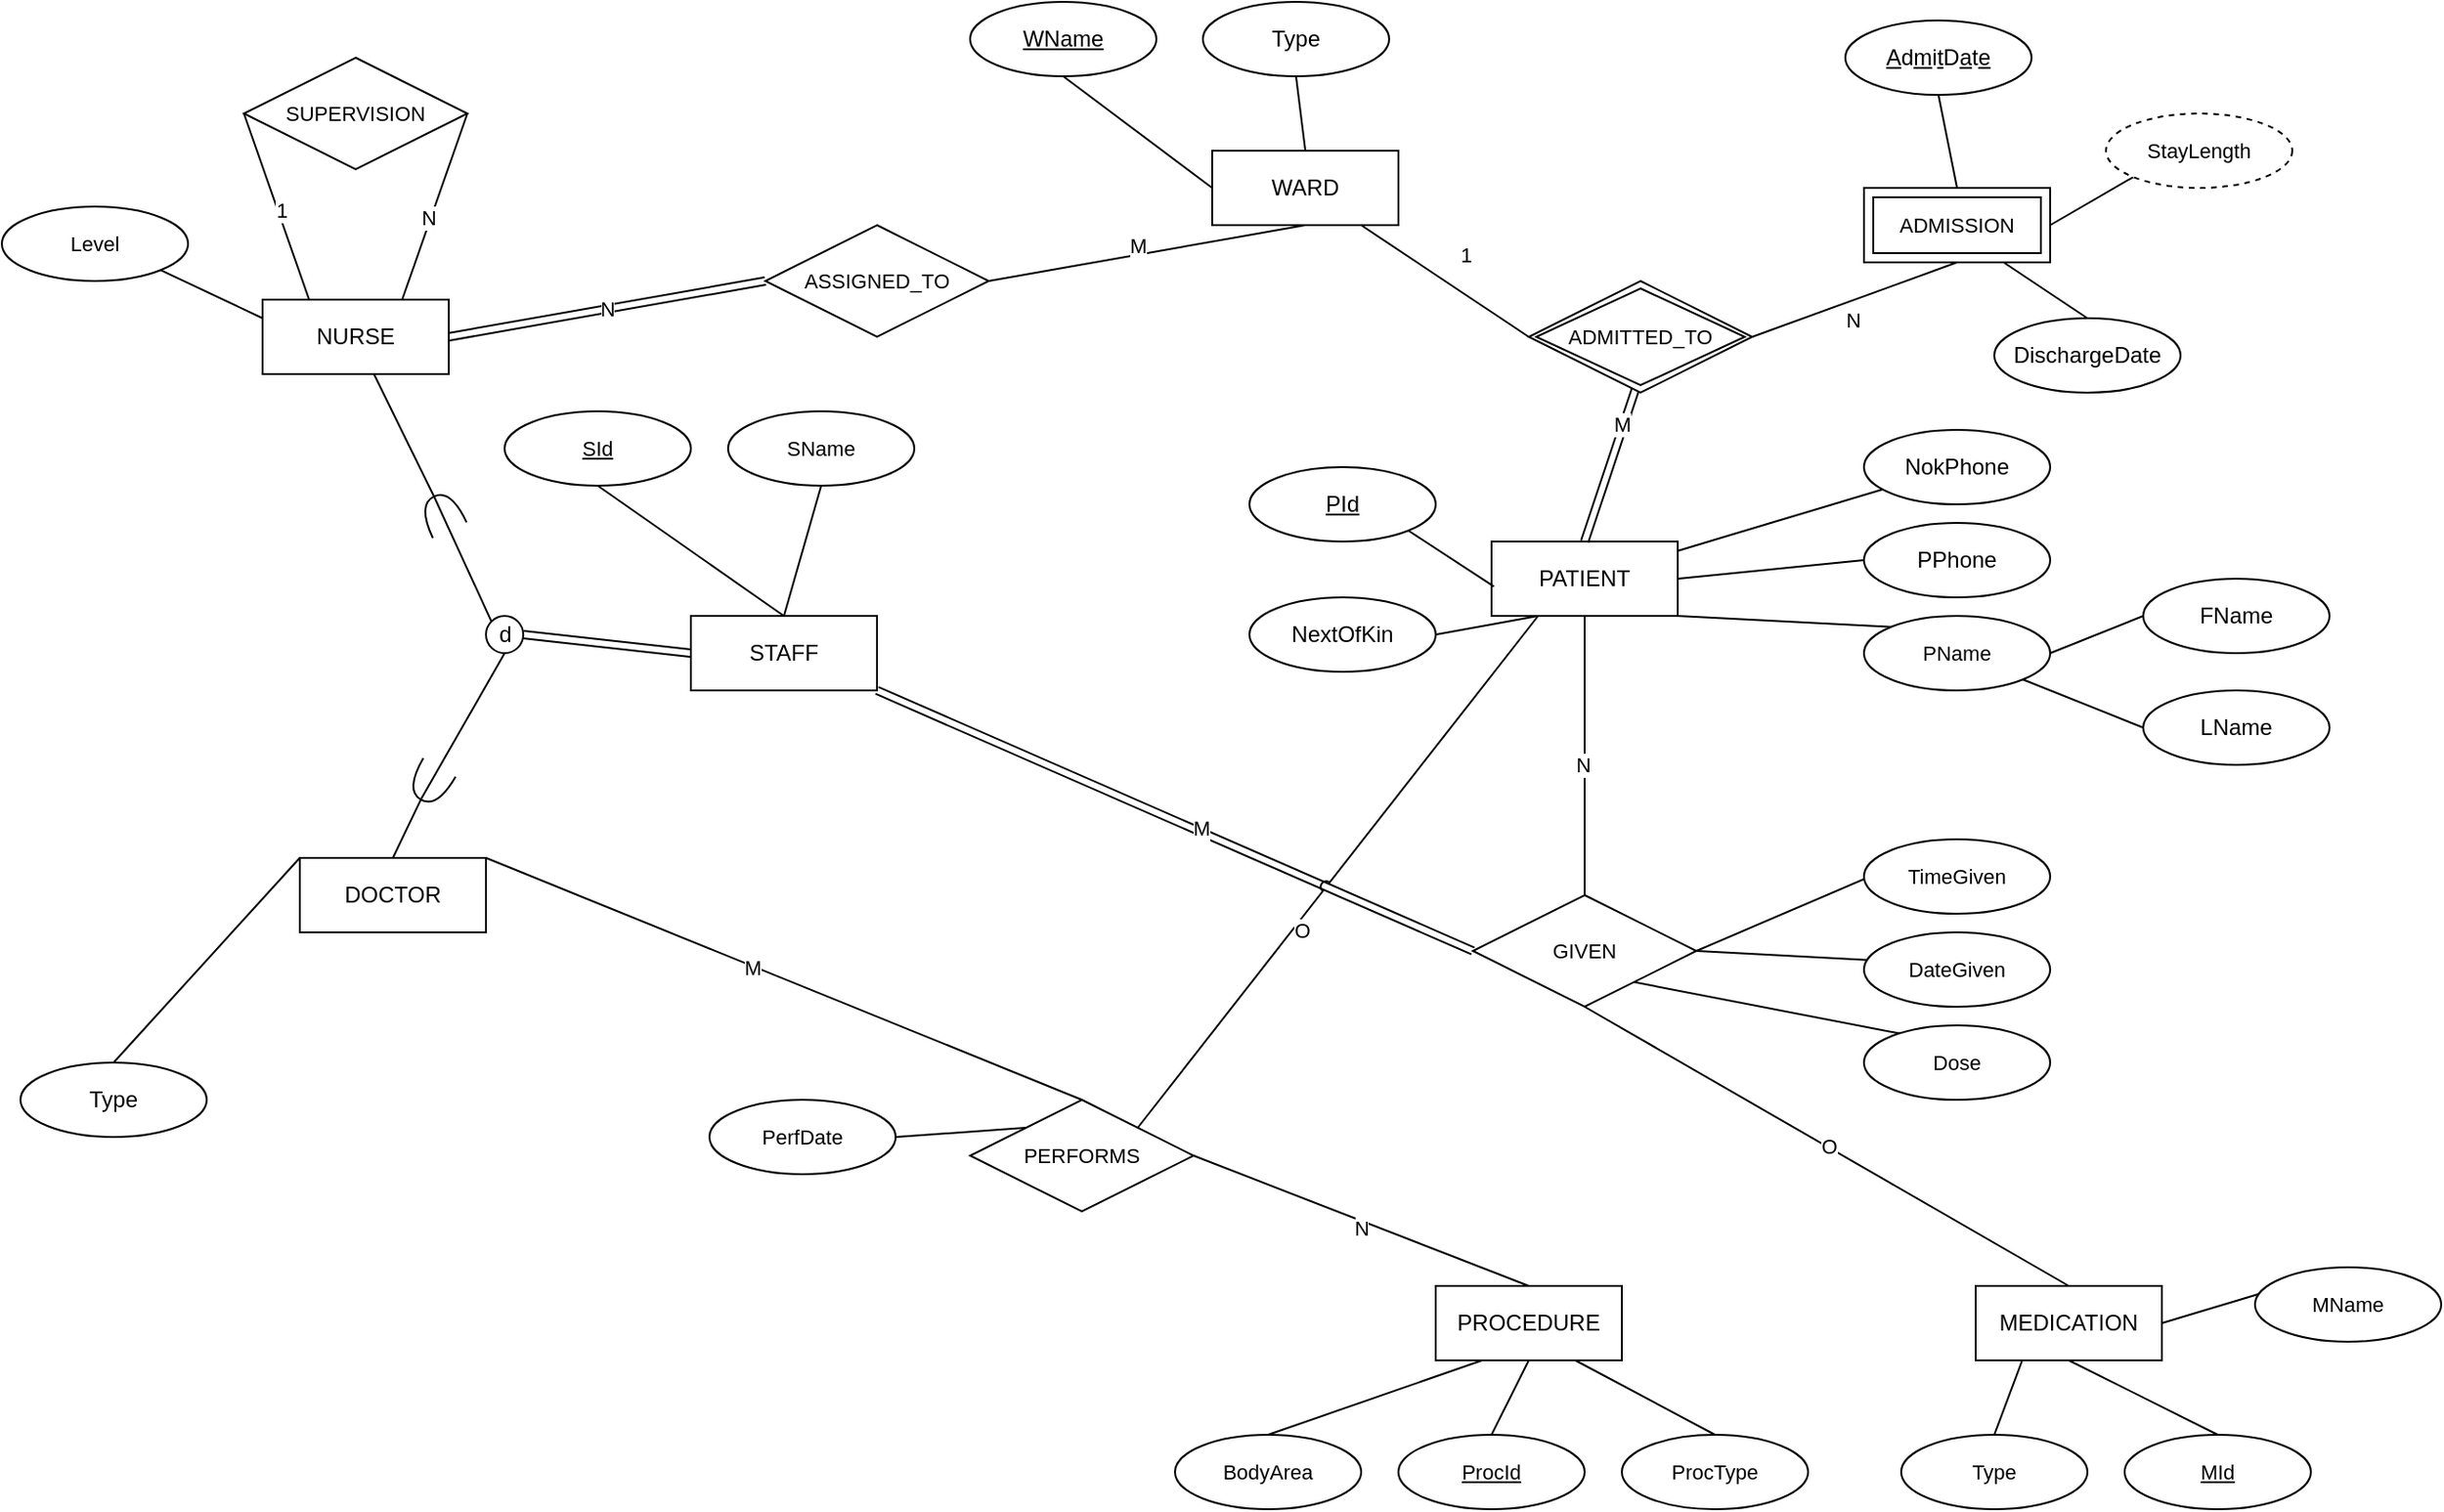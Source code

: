 <mxfile version="24.0.5" type="github">
  <diagram id="R2lEEEUBdFMjLlhIrx00" name="Page-1">
    <mxGraphModel dx="2045" dy="1734" grid="1" gridSize="10" guides="1" tooltips="1" connect="1" arrows="1" fold="1" page="1" pageScale="1" pageWidth="850" pageHeight="1100" math="0" shadow="0" extFonts="Permanent Marker^https://fonts.googleapis.com/css?family=Permanent+Marker">
      <root>
        <mxCell id="0" />
        <mxCell id="1" parent="0" />
        <mxCell id="ScI5mscExajRQAsTkJR8-13" style="edgeStyle=none;rounded=0;orthogonalLoop=1;jettySize=auto;html=1;exitX=1;exitY=0.5;exitDx=0;exitDy=0;entryX=0;entryY=0.5;entryDx=0;entryDy=0;strokeColor=default;align=center;verticalAlign=middle;fontFamily=Helvetica;fontSize=11;fontColor=default;labelBackgroundColor=default;endArrow=none;endFill=0;" edge="1" parent="1" source="v6aNlpMOkfdC5qAsAmF2-1" target="ScI5mscExajRQAsTkJR8-12">
          <mxGeometry relative="1" as="geometry" />
        </mxCell>
        <mxCell id="ScI5mscExajRQAsTkJR8-73" style="edgeStyle=none;rounded=0;orthogonalLoop=1;jettySize=auto;html=1;exitX=1;exitY=1;exitDx=0;exitDy=0;entryX=0;entryY=0;entryDx=0;entryDy=0;strokeColor=default;align=center;verticalAlign=middle;fontFamily=Helvetica;fontSize=11;fontColor=default;labelBackgroundColor=default;endArrow=none;endFill=0;" edge="1" parent="1" source="v6aNlpMOkfdC5qAsAmF2-1" target="ScI5mscExajRQAsTkJR8-72">
          <mxGeometry relative="1" as="geometry" />
        </mxCell>
        <mxCell id="v6aNlpMOkfdC5qAsAmF2-1" value="PATIENT" style="whiteSpace=wrap;html=1;align=center;" parent="1" vertex="1">
          <mxGeometry x="530" y="120" width="100" height="40" as="geometry" />
        </mxCell>
        <mxCell id="ScI5mscExajRQAsTkJR8-15" value="N" style="edgeStyle=none;rounded=0;orthogonalLoop=1;jettySize=auto;html=1;entryX=0;entryY=0.5;entryDx=0;entryDy=0;strokeColor=default;align=center;verticalAlign=middle;fontFamily=Helvetica;fontSize=11;fontColor=default;labelBackgroundColor=default;endArrow=none;endFill=0;exitX=1;exitY=0.5;exitDx=0;exitDy=0;shape=link;" edge="1" parent="1" source="Z5un0xBKWBO0PCInFcz3-3" target="ScI5mscExajRQAsTkJR8-14">
          <mxGeometry relative="1" as="geometry">
            <mxPoint x="120" y="-10" as="sourcePoint" />
          </mxGeometry>
        </mxCell>
        <mxCell id="ScI5mscExajRQAsTkJR8-31" style="edgeStyle=none;rounded=0;orthogonalLoop=1;jettySize=auto;html=1;exitX=1;exitY=1;exitDx=0;exitDy=0;entryX=0;entryY=0.5;entryDx=0;entryDy=0;strokeColor=default;align=center;verticalAlign=middle;fontFamily=Helvetica;fontSize=11;fontColor=default;labelBackgroundColor=default;endArrow=none;endFill=0;shape=link;" edge="1" parent="1" source="v6aNlpMOkfdC5qAsAmF2-2" target="ScI5mscExajRQAsTkJR8-19">
          <mxGeometry relative="1" as="geometry" />
        </mxCell>
        <mxCell id="ScI5mscExajRQAsTkJR8-32" value="M" style="edgeLabel;html=1;align=center;verticalAlign=middle;resizable=0;points=[];fontFamily=Helvetica;fontSize=11;fontColor=default;labelBackgroundColor=default;" vertex="1" connectable="0" parent="ScI5mscExajRQAsTkJR8-31">
          <mxGeometry x="0.081" y="2" relative="1" as="geometry">
            <mxPoint as="offset" />
          </mxGeometry>
        </mxCell>
        <mxCell id="ScI5mscExajRQAsTkJR8-36" style="edgeStyle=none;rounded=0;orthogonalLoop=1;jettySize=auto;html=1;exitX=0.5;exitY=0;exitDx=0;exitDy=0;entryX=0.5;entryY=1;entryDx=0;entryDy=0;strokeColor=default;align=center;verticalAlign=middle;fontFamily=Helvetica;fontSize=11;fontColor=default;labelBackgroundColor=default;endArrow=none;endFill=0;" edge="1" parent="1" source="v6aNlpMOkfdC5qAsAmF2-2" target="ScI5mscExajRQAsTkJR8-35">
          <mxGeometry relative="1" as="geometry" />
        </mxCell>
        <mxCell id="ScI5mscExajRQAsTkJR8-38" style="edgeStyle=none;rounded=0;orthogonalLoop=1;jettySize=auto;html=1;exitX=0.5;exitY=0;exitDx=0;exitDy=0;entryX=0.5;entryY=1;entryDx=0;entryDy=0;strokeColor=default;align=center;verticalAlign=middle;fontFamily=Helvetica;fontSize=11;fontColor=default;labelBackgroundColor=default;endArrow=none;endFill=0;" edge="1" parent="1" source="v6aNlpMOkfdC5qAsAmF2-2" target="ScI5mscExajRQAsTkJR8-37">
          <mxGeometry relative="1" as="geometry" />
        </mxCell>
        <mxCell id="ScI5mscExajRQAsTkJR8-39" style="edgeStyle=none;rounded=0;orthogonalLoop=1;jettySize=auto;html=1;exitX=1;exitY=0;exitDx=0;exitDy=0;entryX=0.5;entryY=0;entryDx=0;entryDy=0;strokeColor=default;align=center;verticalAlign=middle;fontFamily=Helvetica;fontSize=11;fontColor=default;labelBackgroundColor=default;endArrow=none;endFill=0;" edge="1" parent="1" source="Z5un0xBKWBO0PCInFcz3-2" target="ScI5mscExajRQAsTkJR8-28">
          <mxGeometry relative="1" as="geometry" />
        </mxCell>
        <mxCell id="ScI5mscExajRQAsTkJR8-74" value="M" style="edgeLabel;html=1;align=center;verticalAlign=middle;resizable=0;points=[];fontFamily=Helvetica;fontSize=11;fontColor=default;labelBackgroundColor=default;" vertex="1" connectable="0" parent="ScI5mscExajRQAsTkJR8-39">
          <mxGeometry x="-0.108" y="-1" relative="1" as="geometry">
            <mxPoint as="offset" />
          </mxGeometry>
        </mxCell>
        <mxCell id="v6aNlpMOkfdC5qAsAmF2-2" value="STAFF" style="whiteSpace=wrap;html=1;align=center;" parent="1" vertex="1">
          <mxGeometry x="100" y="160" width="100" height="40" as="geometry" />
        </mxCell>
        <mxCell id="ScI5mscExajRQAsTkJR8-18" style="edgeStyle=none;rounded=0;orthogonalLoop=1;jettySize=auto;html=1;entryX=0.5;entryY=1;entryDx=0;entryDy=0;strokeColor=default;align=center;verticalAlign=middle;fontFamily=Helvetica;fontSize=11;fontColor=default;labelBackgroundColor=default;endArrow=none;endFill=0;exitX=0.5;exitY=0;exitDx=0;exitDy=0;" edge="1" parent="1" source="ScI5mscExajRQAsTkJR8-19" target="v6aNlpMOkfdC5qAsAmF2-1">
          <mxGeometry relative="1" as="geometry">
            <mxPoint x="640" y="410" as="sourcePoint" />
          </mxGeometry>
        </mxCell>
        <mxCell id="ScI5mscExajRQAsTkJR8-30" value="N" style="edgeLabel;html=1;align=center;verticalAlign=middle;resizable=0;points=[];fontFamily=Helvetica;fontSize=11;fontColor=default;labelBackgroundColor=default;" vertex="1" connectable="0" parent="ScI5mscExajRQAsTkJR8-18">
          <mxGeometry x="-0.07" y="1" relative="1" as="geometry">
            <mxPoint as="offset" />
          </mxGeometry>
        </mxCell>
        <mxCell id="ScI5mscExajRQAsTkJR8-41" style="edgeStyle=none;rounded=0;orthogonalLoop=1;jettySize=auto;html=1;exitX=0.5;exitY=1;exitDx=0;exitDy=0;entryX=0.5;entryY=0;entryDx=0;entryDy=0;strokeColor=default;align=center;verticalAlign=middle;fontFamily=Helvetica;fontSize=11;fontColor=default;labelBackgroundColor=default;endArrow=none;endFill=0;" edge="1" parent="1" source="v6aNlpMOkfdC5qAsAmF2-3" target="ScI5mscExajRQAsTkJR8-40">
          <mxGeometry relative="1" as="geometry" />
        </mxCell>
        <mxCell id="v6aNlpMOkfdC5qAsAmF2-3" value="MEDICATION" style="whiteSpace=wrap;html=1;align=center;" parent="1" vertex="1">
          <mxGeometry x="790" y="520" width="100" height="40" as="geometry" />
        </mxCell>
        <mxCell id="ScI5mscExajRQAsTkJR8-54" style="edgeStyle=none;rounded=0;orthogonalLoop=1;jettySize=auto;html=1;exitX=0.5;exitY=0;exitDx=0;exitDy=0;entryX=1;entryY=0.5;entryDx=0;entryDy=0;strokeColor=default;align=center;verticalAlign=middle;fontFamily=Helvetica;fontSize=11;fontColor=default;labelBackgroundColor=default;endArrow=none;endFill=0;" edge="1" parent="1" source="v6aNlpMOkfdC5qAsAmF2-4" target="ScI5mscExajRQAsTkJR8-28">
          <mxGeometry relative="1" as="geometry" />
        </mxCell>
        <mxCell id="ScI5mscExajRQAsTkJR8-77" value="N" style="edgeLabel;html=1;align=center;verticalAlign=middle;resizable=0;points=[];fontFamily=Helvetica;fontSize=11;fontColor=default;labelBackgroundColor=default;" vertex="1" connectable="0" parent="ScI5mscExajRQAsTkJR8-54">
          <mxGeometry x="-0.019" y="3" relative="1" as="geometry">
            <mxPoint x="-1" as="offset" />
          </mxGeometry>
        </mxCell>
        <mxCell id="v6aNlpMOkfdC5qAsAmF2-4" value="PROCEDURE" style="whiteSpace=wrap;html=1;align=center;" parent="1" vertex="1">
          <mxGeometry x="500" y="520" width="100" height="40" as="geometry" />
        </mxCell>
        <mxCell id="Z5un0xBKWBO0PCInFcz3-27" style="rounded=0;orthogonalLoop=1;jettySize=auto;html=1;exitX=0;exitY=0.5;exitDx=0;exitDy=0;entryX=0.5;entryY=1;entryDx=0;entryDy=0;endArrow=none;endFill=0;" parent="1" source="v6aNlpMOkfdC5qAsAmF2-5" target="Z5un0xBKWBO0PCInFcz3-25" edge="1">
          <mxGeometry relative="1" as="geometry" />
        </mxCell>
        <mxCell id="Z5un0xBKWBO0PCInFcz3-28" style="rounded=0;orthogonalLoop=1;jettySize=auto;html=1;exitX=0.5;exitY=0;exitDx=0;exitDy=0;entryX=0.5;entryY=1;entryDx=0;entryDy=0;endArrow=none;endFill=0;" parent="1" source="v6aNlpMOkfdC5qAsAmF2-5" target="Z5un0xBKWBO0PCInFcz3-26" edge="1">
          <mxGeometry relative="1" as="geometry" />
        </mxCell>
        <mxCell id="v6aNlpMOkfdC5qAsAmF2-5" value="WARD" style="whiteSpace=wrap;html=1;align=center;" parent="1" vertex="1">
          <mxGeometry x="380" y="-90" width="100" height="40" as="geometry" />
        </mxCell>
        <mxCell id="Z5un0xBKWBO0PCInFcz3-2" value="DOCTOR" style="whiteSpace=wrap;html=1;align=center;" parent="1" vertex="1">
          <mxGeometry x="-110" y="290" width="100" height="40" as="geometry" />
        </mxCell>
        <mxCell id="Z5un0xBKWBO0PCInFcz3-3" value="NURSE" style="whiteSpace=wrap;html=1;align=center;" parent="1" vertex="1">
          <mxGeometry x="-130" y="-10" width="100" height="40" as="geometry" />
        </mxCell>
        <mxCell id="Z5un0xBKWBO0PCInFcz3-6" style="rounded=0;orthogonalLoop=1;jettySize=auto;html=1;exitX=0.5;exitY=0;exitDx=0;exitDy=0;entryX=0;entryY=0;entryDx=0;entryDy=0;endArrow=none;endFill=0;" parent="1" source="Z5un0xBKWBO0PCInFcz3-5" target="Z5un0xBKWBO0PCInFcz3-2" edge="1">
          <mxGeometry relative="1" as="geometry" />
        </mxCell>
        <mxCell id="Z5un0xBKWBO0PCInFcz3-5" value="Type" style="ellipse;whiteSpace=wrap;html=1;align=center;" parent="1" vertex="1">
          <mxGeometry x="-260" y="400" width="100" height="40" as="geometry" />
        </mxCell>
        <mxCell id="Z5un0xBKWBO0PCInFcz3-17" style="rounded=0;orthogonalLoop=1;jettySize=auto;html=1;entryX=0.5;entryY=0;entryDx=0;entryDy=0;endArrow=none;endFill=0;exitX=1;exitY=0.5;exitDx=0;exitDy=0;exitPerimeter=0;" parent="1" source="ScI5mscExajRQAsTkJR8-70" target="Z5un0xBKWBO0PCInFcz3-2" edge="1">
          <mxGeometry relative="1" as="geometry">
            <mxPoint x="40" y="240" as="sourcePoint" />
          </mxGeometry>
        </mxCell>
        <mxCell id="Z5un0xBKWBO0PCInFcz3-18" style="rounded=0;orthogonalLoop=1;jettySize=auto;html=1;exitX=1;exitY=0.5;exitDx=0;exitDy=0;exitPerimeter=0;endArrow=none;endFill=0;" parent="1" source="ScI5mscExajRQAsTkJR8-67" target="Z5un0xBKWBO0PCInFcz3-3" edge="1">
          <mxGeometry relative="1" as="geometry">
            <mxPoint x="40" y="240" as="sourcePoint" />
          </mxGeometry>
        </mxCell>
        <mxCell id="Z5un0xBKWBO0PCInFcz3-9" value="d" style="verticalLabelPosition=middle;verticalAlign=middle;html=1;shape=mxgraph.flowchart.on-page_reference;labelPosition=center;align=center;" parent="1" vertex="1">
          <mxGeometry x="-10" y="160" width="20" height="20" as="geometry" />
        </mxCell>
        <mxCell id="Z5un0xBKWBO0PCInFcz3-12" style="edgeStyle=orthogonalEdgeStyle;rounded=0;orthogonalLoop=1;jettySize=auto;html=1;exitX=0.5;exitY=1;exitDx=0;exitDy=0;" parent="1" source="v6aNlpMOkfdC5qAsAmF2-2" target="v6aNlpMOkfdC5qAsAmF2-2" edge="1">
          <mxGeometry relative="1" as="geometry" />
        </mxCell>
        <mxCell id="Z5un0xBKWBO0PCInFcz3-15" value="" style="endArrow=none;html=1;rounded=0;exitX=0;exitY=0.5;exitDx=0;exitDy=0;entryX=1;entryY=0.5;entryDx=0;entryDy=0;entryPerimeter=0;horizontal=1;shape=link;" parent="1" source="v6aNlpMOkfdC5qAsAmF2-2" target="Z5un0xBKWBO0PCInFcz3-9" edge="1">
          <mxGeometry relative="1" as="geometry">
            <mxPoint x="220" y="280" as="sourcePoint" />
            <mxPoint x="380" y="280" as="targetPoint" />
          </mxGeometry>
        </mxCell>
        <mxCell id="Z5un0xBKWBO0PCInFcz3-22" style="rounded=0;orthogonalLoop=1;jettySize=auto;html=1;endArrow=none;endFill=0;exitX=0;exitY=0.5;exitDx=0;exitDy=0;" parent="1" source="Z5un0xBKWBO0PCInFcz3-33" target="v6aNlpMOkfdC5qAsAmF2-5" edge="1">
          <mxGeometry relative="1" as="geometry">
            <mxPoint x="630" y="100" as="sourcePoint" />
          </mxGeometry>
        </mxCell>
        <mxCell id="Z5un0xBKWBO0PCInFcz3-24" value="1" style="edgeLabel;html=1;align=center;verticalAlign=middle;resizable=0;points=[];" parent="Z5un0xBKWBO0PCInFcz3-22" vertex="1" connectable="0">
          <mxGeometry x="0.069" y="-1" relative="1" as="geometry">
            <mxPoint x="13" y="-11" as="offset" />
          </mxGeometry>
        </mxCell>
        <mxCell id="Z5un0xBKWBO0PCInFcz3-20" style="rounded=0;orthogonalLoop=1;jettySize=auto;html=1;exitX=0.5;exitY=0;exitDx=0;exitDy=0;entryX=0.5;entryY=0.833;entryDx=0;entryDy=0;entryPerimeter=0;endArrow=none;endFill=0;shape=link;" parent="1" source="v6aNlpMOkfdC5qAsAmF2-1" target="Z5un0xBKWBO0PCInFcz3-33" edge="1">
          <mxGeometry relative="1" as="geometry">
            <mxPoint x="630.84" y="157.06" as="targetPoint" />
          </mxGeometry>
        </mxCell>
        <mxCell id="Z5un0xBKWBO0PCInFcz3-23" value="M" style="edgeLabel;html=1;align=center;verticalAlign=middle;resizable=0;points=[];" parent="Z5un0xBKWBO0PCInFcz3-20" vertex="1" connectable="0">
          <mxGeometry x="0.009" y="-2" relative="1" as="geometry">
            <mxPoint x="3" y="-18" as="offset" />
          </mxGeometry>
        </mxCell>
        <mxCell id="Z5un0xBKWBO0PCInFcz3-25" value="&lt;u&gt;WName&lt;/u&gt;" style="ellipse;whiteSpace=wrap;html=1;align=center;" parent="1" vertex="1">
          <mxGeometry x="250" y="-170" width="100" height="40" as="geometry" />
        </mxCell>
        <mxCell id="Z5un0xBKWBO0PCInFcz3-26" value="Type" style="ellipse;whiteSpace=wrap;html=1;align=center;" parent="1" vertex="1">
          <mxGeometry x="375" y="-170" width="100" height="40" as="geometry" />
        </mxCell>
        <mxCell id="Z5un0xBKWBO0PCInFcz3-32" value="DischargeDate" style="ellipse;whiteSpace=wrap;html=1;align=center;" parent="1" vertex="1">
          <mxGeometry x="800" width="100" height="40" as="geometry" />
        </mxCell>
        <mxCell id="Z5un0xBKWBO0PCInFcz3-33" value="ADMITTED_TO" style="shape=rhombus;double=1;perimeter=rhombusPerimeter;whiteSpace=wrap;html=1;align=center;fontFamily=Helvetica;fontSize=11;fontColor=default;labelBackgroundColor=default;" parent="1" vertex="1">
          <mxGeometry x="550" y="-20" width="120" height="60" as="geometry" />
        </mxCell>
        <mxCell id="Z5un0xBKWBO0PCInFcz3-35" style="edgeStyle=none;rounded=0;orthogonalLoop=1;jettySize=auto;html=1;exitX=0.5;exitY=1;exitDx=0;exitDy=0;entryX=1;entryY=0.5;entryDx=0;entryDy=0;strokeColor=default;align=center;verticalAlign=middle;fontFamily=Helvetica;fontSize=11;fontColor=default;labelBackgroundColor=default;endArrow=none;endFill=0;" parent="1" source="Z5un0xBKWBO0PCInFcz3-38" target="Z5un0xBKWBO0PCInFcz3-33" edge="1">
          <mxGeometry relative="1" as="geometry">
            <mxPoint x="750" y="70" as="sourcePoint" />
          </mxGeometry>
        </mxCell>
        <mxCell id="Z5un0xBKWBO0PCInFcz3-41" value="N" style="edgeLabel;html=1;align=center;verticalAlign=middle;resizable=0;points=[];fontFamily=Helvetica;fontSize=11;fontColor=default;labelBackgroundColor=default;" parent="Z5un0xBKWBO0PCInFcz3-35" vertex="1" connectable="0">
          <mxGeometry x="0.281" y="1" relative="1" as="geometry">
            <mxPoint x="14" y="4" as="offset" />
          </mxGeometry>
        </mxCell>
        <mxCell id="Z5un0xBKWBO0PCInFcz3-36" style="edgeStyle=none;rounded=0;orthogonalLoop=1;jettySize=auto;html=1;entryX=0.5;entryY=0;entryDx=0;entryDy=0;strokeColor=default;align=center;verticalAlign=middle;fontFamily=Helvetica;fontSize=11;fontColor=default;labelBackgroundColor=default;endArrow=none;endFill=0;exitX=0.5;exitY=1;exitDx=0;exitDy=0;" parent="1" source="ScI5mscExajRQAsTkJR8-1" target="Z5un0xBKWBO0PCInFcz3-38" edge="1">
          <mxGeometry relative="1" as="geometry">
            <mxPoint x="750" y="30" as="targetPoint" />
            <mxPoint x="800" y="-20" as="sourcePoint" />
          </mxGeometry>
        </mxCell>
        <mxCell id="Z5un0xBKWBO0PCInFcz3-37" style="edgeStyle=none;rounded=0;orthogonalLoop=1;jettySize=auto;html=1;exitX=0.5;exitY=0;exitDx=0;exitDy=0;entryX=0.75;entryY=1;entryDx=0;entryDy=0;strokeColor=default;align=center;verticalAlign=middle;fontFamily=Helvetica;fontSize=11;fontColor=default;labelBackgroundColor=default;endArrow=none;endFill=0;" parent="1" source="Z5un0xBKWBO0PCInFcz3-32" target="Z5un0xBKWBO0PCInFcz3-38" edge="1">
          <mxGeometry relative="1" as="geometry">
            <mxPoint x="750" y="70" as="targetPoint" />
          </mxGeometry>
        </mxCell>
        <mxCell id="Z5un0xBKWBO0PCInFcz3-40" style="edgeStyle=none;rounded=0;orthogonalLoop=1;jettySize=auto;html=1;exitX=1;exitY=0.5;exitDx=0;exitDy=0;entryX=0;entryY=1;entryDx=0;entryDy=0;strokeColor=default;align=center;verticalAlign=middle;fontFamily=Helvetica;fontSize=11;fontColor=default;labelBackgroundColor=default;endArrow=none;endFill=0;" parent="1" source="Z5un0xBKWBO0PCInFcz3-38" target="Z5un0xBKWBO0PCInFcz3-39" edge="1">
          <mxGeometry relative="1" as="geometry" />
        </mxCell>
        <mxCell id="Z5un0xBKWBO0PCInFcz3-38" value="ADMISSION" style="shape=ext;margin=3;double=1;whiteSpace=wrap;html=1;align=center;fontFamily=Helvetica;fontSize=11;fontColor=default;labelBackgroundColor=default;" parent="1" vertex="1">
          <mxGeometry x="730" y="-70" width="100" height="40" as="geometry" />
        </mxCell>
        <mxCell id="Z5un0xBKWBO0PCInFcz3-39" value="StayLength" style="ellipse;whiteSpace=wrap;html=1;align=center;dashed=1;fontFamily=Helvetica;fontSize=11;fontColor=default;labelBackgroundColor=default;" parent="1" vertex="1">
          <mxGeometry x="860" y="-110" width="100" height="40" as="geometry" />
        </mxCell>
        <mxCell id="ScI5mscExajRQAsTkJR8-1" value="&lt;u&gt;A&lt;/u&gt;d&lt;u&gt;m&lt;/u&gt;i&lt;u&gt;t&lt;/u&gt;D&lt;u&gt;a&lt;/u&gt;t&lt;u&gt;e&lt;/u&gt;" style="ellipse;whiteSpace=wrap;html=1;align=center;" vertex="1" parent="1">
          <mxGeometry x="720" y="-160" width="100" height="40" as="geometry" />
        </mxCell>
        <mxCell id="ScI5mscExajRQAsTkJR8-9" style="edgeStyle=none;rounded=0;orthogonalLoop=1;jettySize=auto;html=1;exitX=0;exitY=0.5;exitDx=0;exitDy=0;entryX=1;entryY=0.5;entryDx=0;entryDy=0;strokeColor=default;align=center;verticalAlign=middle;fontFamily=Helvetica;fontSize=11;fontColor=default;labelBackgroundColor=default;endArrow=none;endFill=0;" edge="1" parent="1" source="ScI5mscExajRQAsTkJR8-2" target="ScI5mscExajRQAsTkJR8-72">
          <mxGeometry relative="1" as="geometry" />
        </mxCell>
        <mxCell id="ScI5mscExajRQAsTkJR8-2" value="FName" style="ellipse;whiteSpace=wrap;html=1;align=center;" vertex="1" parent="1">
          <mxGeometry x="880" y="140" width="100" height="40" as="geometry" />
        </mxCell>
        <mxCell id="ScI5mscExajRQAsTkJR8-8" style="edgeStyle=none;rounded=0;orthogonalLoop=1;jettySize=auto;html=1;exitX=0;exitY=0.5;exitDx=0;exitDy=0;strokeColor=default;align=center;verticalAlign=middle;fontFamily=Helvetica;fontSize=11;fontColor=default;labelBackgroundColor=default;endArrow=none;endFill=0;entryX=1;entryY=1;entryDx=0;entryDy=0;" edge="1" parent="1" source="ScI5mscExajRQAsTkJR8-3" target="ScI5mscExajRQAsTkJR8-72">
          <mxGeometry relative="1" as="geometry">
            <mxPoint x="660" y="260" as="targetPoint" />
          </mxGeometry>
        </mxCell>
        <mxCell id="ScI5mscExajRQAsTkJR8-3" value="LName" style="ellipse;whiteSpace=wrap;html=1;align=center;" vertex="1" parent="1">
          <mxGeometry x="880" y="200" width="100" height="40" as="geometry" />
        </mxCell>
        <mxCell id="ScI5mscExajRQAsTkJR8-7" style="edgeStyle=none;rounded=0;orthogonalLoop=1;jettySize=auto;html=1;exitX=1;exitY=0.5;exitDx=0;exitDy=0;entryX=0.25;entryY=1;entryDx=0;entryDy=0;strokeColor=default;align=center;verticalAlign=middle;fontFamily=Helvetica;fontSize=11;fontColor=default;labelBackgroundColor=default;endArrow=none;endFill=0;" edge="1" parent="1" source="ScI5mscExajRQAsTkJR8-4" target="v6aNlpMOkfdC5qAsAmF2-1">
          <mxGeometry relative="1" as="geometry" />
        </mxCell>
        <mxCell id="ScI5mscExajRQAsTkJR8-4" value="NextOfKin" style="ellipse;whiteSpace=wrap;html=1;align=center;" vertex="1" parent="1">
          <mxGeometry x="400" y="150" width="100" height="40" as="geometry" />
        </mxCell>
        <mxCell id="ScI5mscExajRQAsTkJR8-5" value="&lt;u&gt;PId&lt;/u&gt;" style="ellipse;whiteSpace=wrap;html=1;align=center;" vertex="1" parent="1">
          <mxGeometry x="400" y="80" width="100" height="40" as="geometry" />
        </mxCell>
        <mxCell id="ScI5mscExajRQAsTkJR8-6" style="rounded=0;orthogonalLoop=1;jettySize=auto;html=1;exitX=1;exitY=1;exitDx=0;exitDy=0;entryX=0.013;entryY=0.605;entryDx=0;entryDy=0;entryPerimeter=0;endArrow=none;endFill=0;" edge="1" parent="1" source="ScI5mscExajRQAsTkJR8-5" target="v6aNlpMOkfdC5qAsAmF2-1">
          <mxGeometry relative="1" as="geometry" />
        </mxCell>
        <mxCell id="ScI5mscExajRQAsTkJR8-11" value="" style="edgeStyle=none;rounded=0;orthogonalLoop=1;jettySize=auto;html=1;strokeColor=default;align=center;verticalAlign=middle;fontFamily=Helvetica;fontSize=11;fontColor=default;labelBackgroundColor=default;endArrow=none;endFill=0;" edge="1" parent="1" source="ScI5mscExajRQAsTkJR8-10" target="v6aNlpMOkfdC5qAsAmF2-1">
          <mxGeometry relative="1" as="geometry" />
        </mxCell>
        <mxCell id="ScI5mscExajRQAsTkJR8-10" value="NokPhone" style="ellipse;whiteSpace=wrap;html=1;align=center;" vertex="1" parent="1">
          <mxGeometry x="730" y="60" width="100" height="40" as="geometry" />
        </mxCell>
        <mxCell id="ScI5mscExajRQAsTkJR8-12" value="PPhone" style="ellipse;whiteSpace=wrap;html=1;align=center;" vertex="1" parent="1">
          <mxGeometry x="730" y="110" width="100" height="40" as="geometry" />
        </mxCell>
        <mxCell id="ScI5mscExajRQAsTkJR8-14" value="ASSIGNED_TO" style="shape=rhombus;perimeter=rhombusPerimeter;whiteSpace=wrap;html=1;align=center;fontFamily=Helvetica;fontSize=11;fontColor=default;labelBackgroundColor=default;" vertex="1" parent="1">
          <mxGeometry x="140" y="-50" width="120" height="60" as="geometry" />
        </mxCell>
        <mxCell id="ScI5mscExajRQAsTkJR8-16" style="edgeStyle=none;rounded=0;orthogonalLoop=1;jettySize=auto;html=1;exitX=0.5;exitY=1;exitDx=0;exitDy=0;entryX=1;entryY=0.5;entryDx=0;entryDy=0;strokeColor=default;align=center;verticalAlign=middle;fontFamily=Helvetica;fontSize=11;fontColor=default;labelBackgroundColor=default;endArrow=none;endFill=0;" edge="1" parent="1" source="v6aNlpMOkfdC5qAsAmF2-5" target="ScI5mscExajRQAsTkJR8-14">
          <mxGeometry relative="1" as="geometry" />
        </mxCell>
        <mxCell id="ScI5mscExajRQAsTkJR8-17" value="M" style="edgeLabel;html=1;align=center;verticalAlign=middle;resizable=0;points=[];fontFamily=Helvetica;fontSize=11;fontColor=default;labelBackgroundColor=default;" vertex="1" connectable="0" parent="ScI5mscExajRQAsTkJR8-16">
          <mxGeometry x="0.056" y="-5" relative="1" as="geometry">
            <mxPoint as="offset" />
          </mxGeometry>
        </mxCell>
        <mxCell id="ScI5mscExajRQAsTkJR8-20" value="O" style="edgeStyle=none;rounded=0;orthogonalLoop=1;jettySize=auto;html=1;exitX=0.5;exitY=1;exitDx=0;exitDy=0;entryX=0.5;entryY=0;entryDx=0;entryDy=0;strokeColor=default;align=center;verticalAlign=middle;fontFamily=Helvetica;fontSize=11;fontColor=default;labelBackgroundColor=default;endArrow=none;endFill=0;" edge="1" parent="1" source="ScI5mscExajRQAsTkJR8-19" target="v6aNlpMOkfdC5qAsAmF2-3">
          <mxGeometry x="0.006" relative="1" as="geometry">
            <mxPoint as="offset" />
          </mxGeometry>
        </mxCell>
        <mxCell id="ScI5mscExajRQAsTkJR8-22" style="edgeStyle=none;rounded=0;orthogonalLoop=1;jettySize=auto;html=1;exitX=0;exitY=0.5;exitDx=0;exitDy=0;entryX=1;entryY=0.5;entryDx=0;entryDy=0;strokeColor=default;align=center;verticalAlign=middle;fontFamily=Helvetica;fontSize=11;fontColor=default;labelBackgroundColor=default;endArrow=none;endFill=0;" edge="1" parent="1" source="ScI5mscExajRQAsTkJR8-19" target="ScI5mscExajRQAsTkJR8-21">
          <mxGeometry relative="1" as="geometry" />
        </mxCell>
        <mxCell id="ScI5mscExajRQAsTkJR8-26" style="edgeStyle=none;rounded=0;orthogonalLoop=1;jettySize=auto;html=1;exitX=1;exitY=0.5;exitDx=0;exitDy=0;entryX=0.5;entryY=0;entryDx=0;entryDy=0;strokeColor=default;align=center;verticalAlign=middle;fontFamily=Helvetica;fontSize=11;fontColor=default;labelBackgroundColor=default;endArrow=none;endFill=0;" edge="1" parent="1" source="ScI5mscExajRQAsTkJR8-19" target="ScI5mscExajRQAsTkJR8-25">
          <mxGeometry relative="1" as="geometry" />
        </mxCell>
        <mxCell id="ScI5mscExajRQAsTkJR8-19" value="GIVEN" style="shape=rhombus;perimeter=rhombusPerimeter;whiteSpace=wrap;html=1;align=center;fontFamily=Helvetica;fontSize=11;fontColor=default;labelBackgroundColor=default;" vertex="1" parent="1">
          <mxGeometry x="520" y="310" width="120" height="60" as="geometry" />
        </mxCell>
        <mxCell id="ScI5mscExajRQAsTkJR8-21" value="Dose" style="ellipse;whiteSpace=wrap;html=1;align=center;fontFamily=Helvetica;fontSize=11;fontColor=default;labelBackgroundColor=default;" vertex="1" parent="1">
          <mxGeometry x="730" y="380" width="100" height="40" as="geometry" />
        </mxCell>
        <mxCell id="ScI5mscExajRQAsTkJR8-24" style="edgeStyle=none;rounded=0;orthogonalLoop=1;jettySize=auto;html=1;exitX=1;exitY=0.5;exitDx=0;exitDy=0;entryX=1;entryY=0.5;entryDx=0;entryDy=0;strokeColor=default;align=center;verticalAlign=middle;fontFamily=Helvetica;fontSize=11;fontColor=default;labelBackgroundColor=default;endArrow=none;endFill=0;" edge="1" parent="1" source="ScI5mscExajRQAsTkJR8-23" target="ScI5mscExajRQAsTkJR8-19">
          <mxGeometry relative="1" as="geometry" />
        </mxCell>
        <mxCell id="ScI5mscExajRQAsTkJR8-23" value="DateGiven" style="ellipse;whiteSpace=wrap;html=1;align=center;fontFamily=Helvetica;fontSize=11;fontColor=default;labelBackgroundColor=default;" vertex="1" parent="1">
          <mxGeometry x="730" y="330" width="100" height="40" as="geometry" />
        </mxCell>
        <mxCell id="ScI5mscExajRQAsTkJR8-25" value="TimeGiven" style="ellipse;whiteSpace=wrap;html=1;align=center;fontFamily=Helvetica;fontSize=11;fontColor=default;labelBackgroundColor=default;" vertex="1" parent="1">
          <mxGeometry x="730" y="280" width="100" height="40" as="geometry" />
        </mxCell>
        <mxCell id="ScI5mscExajRQAsTkJR8-56" style="edgeStyle=none;rounded=0;orthogonalLoop=1;jettySize=auto;html=1;exitX=1;exitY=0;exitDx=0;exitDy=0;entryX=0.25;entryY=1;entryDx=0;entryDy=0;strokeColor=default;align=center;verticalAlign=middle;fontFamily=Helvetica;fontSize=11;fontColor=default;labelBackgroundColor=default;endArrow=none;endFill=0;jumpStyle=arc;" edge="1" parent="1" source="ScI5mscExajRQAsTkJR8-28" target="v6aNlpMOkfdC5qAsAmF2-1">
          <mxGeometry relative="1" as="geometry" />
        </mxCell>
        <mxCell id="ScI5mscExajRQAsTkJR8-75" value="O" style="edgeLabel;html=1;align=center;verticalAlign=middle;resizable=0;points=[];fontFamily=Helvetica;fontSize=11;fontColor=default;labelBackgroundColor=default;" vertex="1" connectable="0" parent="ScI5mscExajRQAsTkJR8-56">
          <mxGeometry x="-0.21" y="-4" relative="1" as="geometry">
            <mxPoint as="offset" />
          </mxGeometry>
        </mxCell>
        <mxCell id="ScI5mscExajRQAsTkJR8-28" value="PERFORMS" style="shape=rhombus;perimeter=rhombusPerimeter;whiteSpace=wrap;html=1;align=center;fontFamily=Helvetica;fontSize=11;fontColor=default;labelBackgroundColor=default;" vertex="1" parent="1">
          <mxGeometry x="250" y="420" width="120" height="60" as="geometry" />
        </mxCell>
        <mxCell id="ScI5mscExajRQAsTkJR8-35" value="&lt;u&gt;SId&lt;/u&gt;" style="ellipse;whiteSpace=wrap;html=1;align=center;fontFamily=Helvetica;fontSize=11;fontColor=default;labelBackgroundColor=default;" vertex="1" parent="1">
          <mxGeometry y="50" width="100" height="40" as="geometry" />
        </mxCell>
        <mxCell id="ScI5mscExajRQAsTkJR8-37" value="SName" style="ellipse;whiteSpace=wrap;html=1;align=center;fontFamily=Helvetica;fontSize=11;fontColor=default;labelBackgroundColor=default;" vertex="1" parent="1">
          <mxGeometry x="120" y="50" width="100" height="40" as="geometry" />
        </mxCell>
        <mxCell id="ScI5mscExajRQAsTkJR8-40" value="&lt;u&gt;MId&lt;/u&gt;" style="ellipse;whiteSpace=wrap;html=1;align=center;fontFamily=Helvetica;fontSize=11;fontColor=default;labelBackgroundColor=default;" vertex="1" parent="1">
          <mxGeometry x="870" y="600" width="100" height="40" as="geometry" />
        </mxCell>
        <mxCell id="ScI5mscExajRQAsTkJR8-43" style="edgeStyle=none;rounded=0;orthogonalLoop=1;jettySize=auto;html=1;exitX=0.5;exitY=0;exitDx=0;exitDy=0;entryX=1;entryY=0.5;entryDx=0;entryDy=0;strokeColor=default;align=center;verticalAlign=middle;fontFamily=Helvetica;fontSize=11;fontColor=default;labelBackgroundColor=default;endArrow=none;endFill=0;" edge="1" parent="1" source="ScI5mscExajRQAsTkJR8-42" target="v6aNlpMOkfdC5qAsAmF2-3">
          <mxGeometry relative="1" as="geometry" />
        </mxCell>
        <mxCell id="ScI5mscExajRQAsTkJR8-42" value="MName" style="ellipse;whiteSpace=wrap;html=1;align=center;fontFamily=Helvetica;fontSize=11;fontColor=default;labelBackgroundColor=default;" vertex="1" parent="1">
          <mxGeometry x="940" y="510" width="100" height="40" as="geometry" />
        </mxCell>
        <mxCell id="ScI5mscExajRQAsTkJR8-45" style="edgeStyle=none;rounded=0;orthogonalLoop=1;jettySize=auto;html=1;exitX=0.5;exitY=0;exitDx=0;exitDy=0;entryX=0.25;entryY=1;entryDx=0;entryDy=0;strokeColor=default;align=center;verticalAlign=middle;fontFamily=Helvetica;fontSize=11;fontColor=default;labelBackgroundColor=default;endArrow=none;endFill=0;" edge="1" parent="1" source="ScI5mscExajRQAsTkJR8-44" target="v6aNlpMOkfdC5qAsAmF2-3">
          <mxGeometry relative="1" as="geometry" />
        </mxCell>
        <mxCell id="ScI5mscExajRQAsTkJR8-44" value="Type" style="ellipse;whiteSpace=wrap;html=1;align=center;fontFamily=Helvetica;fontSize=11;fontColor=default;labelBackgroundColor=default;" vertex="1" parent="1">
          <mxGeometry x="750" y="600" width="100" height="40" as="geometry" />
        </mxCell>
        <mxCell id="ScI5mscExajRQAsTkJR8-47" style="edgeStyle=none;rounded=0;orthogonalLoop=1;jettySize=auto;html=1;exitX=0.5;exitY=0;exitDx=0;exitDy=0;entryX=0.5;entryY=1;entryDx=0;entryDy=0;strokeColor=default;align=center;verticalAlign=middle;fontFamily=Helvetica;fontSize=11;fontColor=default;labelBackgroundColor=default;endArrow=none;endFill=0;" edge="1" parent="1" source="ScI5mscExajRQAsTkJR8-46" target="v6aNlpMOkfdC5qAsAmF2-4">
          <mxGeometry relative="1" as="geometry" />
        </mxCell>
        <mxCell id="ScI5mscExajRQAsTkJR8-46" value="&lt;u&gt;ProcId&lt;/u&gt;" style="ellipse;whiteSpace=wrap;html=1;align=center;fontFamily=Helvetica;fontSize=11;fontColor=default;labelBackgroundColor=default;" vertex="1" parent="1">
          <mxGeometry x="480" y="600" width="100" height="40" as="geometry" />
        </mxCell>
        <mxCell id="ScI5mscExajRQAsTkJR8-49" style="edgeStyle=none;rounded=0;orthogonalLoop=1;jettySize=auto;html=1;exitX=0.5;exitY=0;exitDx=0;exitDy=0;entryX=0.25;entryY=1;entryDx=0;entryDy=0;strokeColor=default;align=center;verticalAlign=middle;fontFamily=Helvetica;fontSize=11;fontColor=default;labelBackgroundColor=default;endArrow=none;endFill=0;" edge="1" parent="1" source="ScI5mscExajRQAsTkJR8-48" target="v6aNlpMOkfdC5qAsAmF2-4">
          <mxGeometry relative="1" as="geometry" />
        </mxCell>
        <mxCell id="ScI5mscExajRQAsTkJR8-48" value="BodyArea" style="ellipse;whiteSpace=wrap;html=1;align=center;fontFamily=Helvetica;fontSize=11;fontColor=default;labelBackgroundColor=default;" vertex="1" parent="1">
          <mxGeometry x="360" y="600" width="100" height="40" as="geometry" />
        </mxCell>
        <mxCell id="ScI5mscExajRQAsTkJR8-51" style="edgeStyle=none;rounded=0;orthogonalLoop=1;jettySize=auto;html=1;exitX=0.5;exitY=0;exitDx=0;exitDy=0;entryX=0.75;entryY=1;entryDx=0;entryDy=0;strokeColor=default;align=center;verticalAlign=middle;fontFamily=Helvetica;fontSize=11;fontColor=default;labelBackgroundColor=default;endArrow=none;endFill=0;" edge="1" parent="1" source="ScI5mscExajRQAsTkJR8-50" target="v6aNlpMOkfdC5qAsAmF2-4">
          <mxGeometry relative="1" as="geometry" />
        </mxCell>
        <mxCell id="ScI5mscExajRQAsTkJR8-50" value="ProcType" style="ellipse;whiteSpace=wrap;html=1;align=center;fontFamily=Helvetica;fontSize=11;fontColor=default;labelBackgroundColor=default;" vertex="1" parent="1">
          <mxGeometry x="600" y="600" width="100" height="40" as="geometry" />
        </mxCell>
        <mxCell id="ScI5mscExajRQAsTkJR8-53" style="edgeStyle=none;rounded=0;orthogonalLoop=1;jettySize=auto;html=1;exitX=1;exitY=0.5;exitDx=0;exitDy=0;entryX=0;entryY=0;entryDx=0;entryDy=0;strokeColor=default;align=center;verticalAlign=middle;fontFamily=Helvetica;fontSize=11;fontColor=default;labelBackgroundColor=default;endArrow=none;endFill=0;" edge="1" parent="1" source="ScI5mscExajRQAsTkJR8-52" target="ScI5mscExajRQAsTkJR8-28">
          <mxGeometry relative="1" as="geometry" />
        </mxCell>
        <mxCell id="ScI5mscExajRQAsTkJR8-52" value="PerfDate" style="ellipse;whiteSpace=wrap;html=1;align=center;fontFamily=Helvetica;fontSize=11;fontColor=default;labelBackgroundColor=default;" vertex="1" parent="1">
          <mxGeometry x="110" y="420" width="100" height="40" as="geometry" />
        </mxCell>
        <mxCell id="ScI5mscExajRQAsTkJR8-61" style="edgeStyle=none;rounded=0;orthogonalLoop=1;jettySize=auto;html=1;exitX=1;exitY=1;exitDx=0;exitDy=0;entryX=0;entryY=0.25;entryDx=0;entryDy=0;strokeColor=default;align=center;verticalAlign=middle;fontFamily=Helvetica;fontSize=11;fontColor=default;labelBackgroundColor=default;endArrow=none;endFill=0;" edge="1" parent="1" source="ScI5mscExajRQAsTkJR8-60" target="Z5un0xBKWBO0PCInFcz3-3">
          <mxGeometry relative="1" as="geometry" />
        </mxCell>
        <mxCell id="ScI5mscExajRQAsTkJR8-60" value="Level" style="ellipse;whiteSpace=wrap;html=1;align=center;fontFamily=Helvetica;fontSize=11;fontColor=default;labelBackgroundColor=default;" vertex="1" parent="1">
          <mxGeometry x="-270" y="-60" width="100" height="40" as="geometry" />
        </mxCell>
        <mxCell id="ScI5mscExajRQAsTkJR8-63" style="edgeStyle=none;rounded=0;orthogonalLoop=1;jettySize=auto;html=1;exitX=1;exitY=0.5;exitDx=0;exitDy=0;entryX=0.75;entryY=0;entryDx=0;entryDy=0;strokeColor=default;align=center;verticalAlign=middle;fontFamily=Helvetica;fontSize=11;fontColor=default;labelBackgroundColor=default;endArrow=none;endFill=0;" edge="1" parent="1" source="ScI5mscExajRQAsTkJR8-62" target="Z5un0xBKWBO0PCInFcz3-3">
          <mxGeometry relative="1" as="geometry" />
        </mxCell>
        <mxCell id="ScI5mscExajRQAsTkJR8-65" value="N" style="edgeLabel;html=1;align=center;verticalAlign=middle;resizable=0;points=[];fontFamily=Helvetica;fontSize=11;fontColor=default;labelBackgroundColor=default;" vertex="1" connectable="0" parent="ScI5mscExajRQAsTkJR8-63">
          <mxGeometry x="0.135" y="-2" relative="1" as="geometry">
            <mxPoint as="offset" />
          </mxGeometry>
        </mxCell>
        <mxCell id="ScI5mscExajRQAsTkJR8-64" style="edgeStyle=none;rounded=0;orthogonalLoop=1;jettySize=auto;html=1;exitX=0;exitY=0.5;exitDx=0;exitDy=0;entryX=0.25;entryY=0;entryDx=0;entryDy=0;strokeColor=default;align=center;verticalAlign=middle;fontFamily=Helvetica;fontSize=11;fontColor=default;labelBackgroundColor=default;endArrow=none;endFill=0;" edge="1" parent="1" source="ScI5mscExajRQAsTkJR8-62" target="Z5un0xBKWBO0PCInFcz3-3">
          <mxGeometry relative="1" as="geometry" />
        </mxCell>
        <mxCell id="ScI5mscExajRQAsTkJR8-66" value="1" style="edgeLabel;html=1;align=center;verticalAlign=middle;resizable=0;points=[];fontFamily=Helvetica;fontSize=11;fontColor=default;labelBackgroundColor=default;" vertex="1" connectable="0" parent="ScI5mscExajRQAsTkJR8-64">
          <mxGeometry x="0.051" y="2" relative="1" as="geometry">
            <mxPoint as="offset" />
          </mxGeometry>
        </mxCell>
        <mxCell id="ScI5mscExajRQAsTkJR8-62" value="SUPERVISION" style="shape=rhombus;perimeter=rhombusPerimeter;whiteSpace=wrap;html=1;align=center;fontFamily=Helvetica;fontSize=11;fontColor=default;labelBackgroundColor=default;" vertex="1" parent="1">
          <mxGeometry x="-140" y="-140" width="120" height="60" as="geometry" />
        </mxCell>
        <mxCell id="ScI5mscExajRQAsTkJR8-69" value="" style="rounded=0;orthogonalLoop=1;jettySize=auto;html=1;exitX=0.145;exitY=0.145;exitDx=0;exitDy=0;exitPerimeter=0;endArrow=none;endFill=0;entryX=1;entryY=0.5;entryDx=0;entryDy=0;entryPerimeter=0;" edge="1" parent="1" source="Z5un0xBKWBO0PCInFcz3-9" target="ScI5mscExajRQAsTkJR8-67">
          <mxGeometry relative="1" as="geometry">
            <mxPoint x="-7" y="163" as="sourcePoint" />
            <mxPoint x="-70" y="30" as="targetPoint" />
          </mxGeometry>
        </mxCell>
        <mxCell id="ScI5mscExajRQAsTkJR8-67" value="" style="shape=requiredInterface;html=1;verticalLabelPosition=bottom;sketch=0;fontFamily=Helvetica;fontSize=11;fontColor=default;labelBackgroundColor=default;rotation=-115;" vertex="1" parent="1">
          <mxGeometry x="-43.71" y="94.83" width="20" height="20" as="geometry" />
        </mxCell>
        <mxCell id="ScI5mscExajRQAsTkJR8-71" value="" style="rounded=0;orthogonalLoop=1;jettySize=auto;html=1;entryX=1;entryY=0.5;entryDx=0;entryDy=0;endArrow=none;endFill=0;exitX=0.5;exitY=1;exitDx=0;exitDy=0;exitPerimeter=0;entryPerimeter=0;" edge="1" parent="1" source="Z5un0xBKWBO0PCInFcz3-9" target="ScI5mscExajRQAsTkJR8-70">
          <mxGeometry relative="1" as="geometry">
            <mxPoint y="180" as="sourcePoint" />
            <mxPoint x="-60" y="290" as="targetPoint" />
          </mxGeometry>
        </mxCell>
        <mxCell id="ScI5mscExajRQAsTkJR8-70" value="" style="shape=requiredInterface;html=1;verticalLabelPosition=bottom;sketch=0;fontFamily=Helvetica;fontSize=11;fontColor=default;labelBackgroundColor=default;rotation=120;" vertex="1" parent="1">
          <mxGeometry x="-50" y="240" width="20" height="20" as="geometry" />
        </mxCell>
        <mxCell id="ScI5mscExajRQAsTkJR8-72" value="PName" style="ellipse;whiteSpace=wrap;html=1;align=center;fontFamily=Helvetica;fontSize=11;fontColor=default;labelBackgroundColor=default;" vertex="1" parent="1">
          <mxGeometry x="730" y="160" width="100" height="40" as="geometry" />
        </mxCell>
      </root>
    </mxGraphModel>
  </diagram>
</mxfile>
